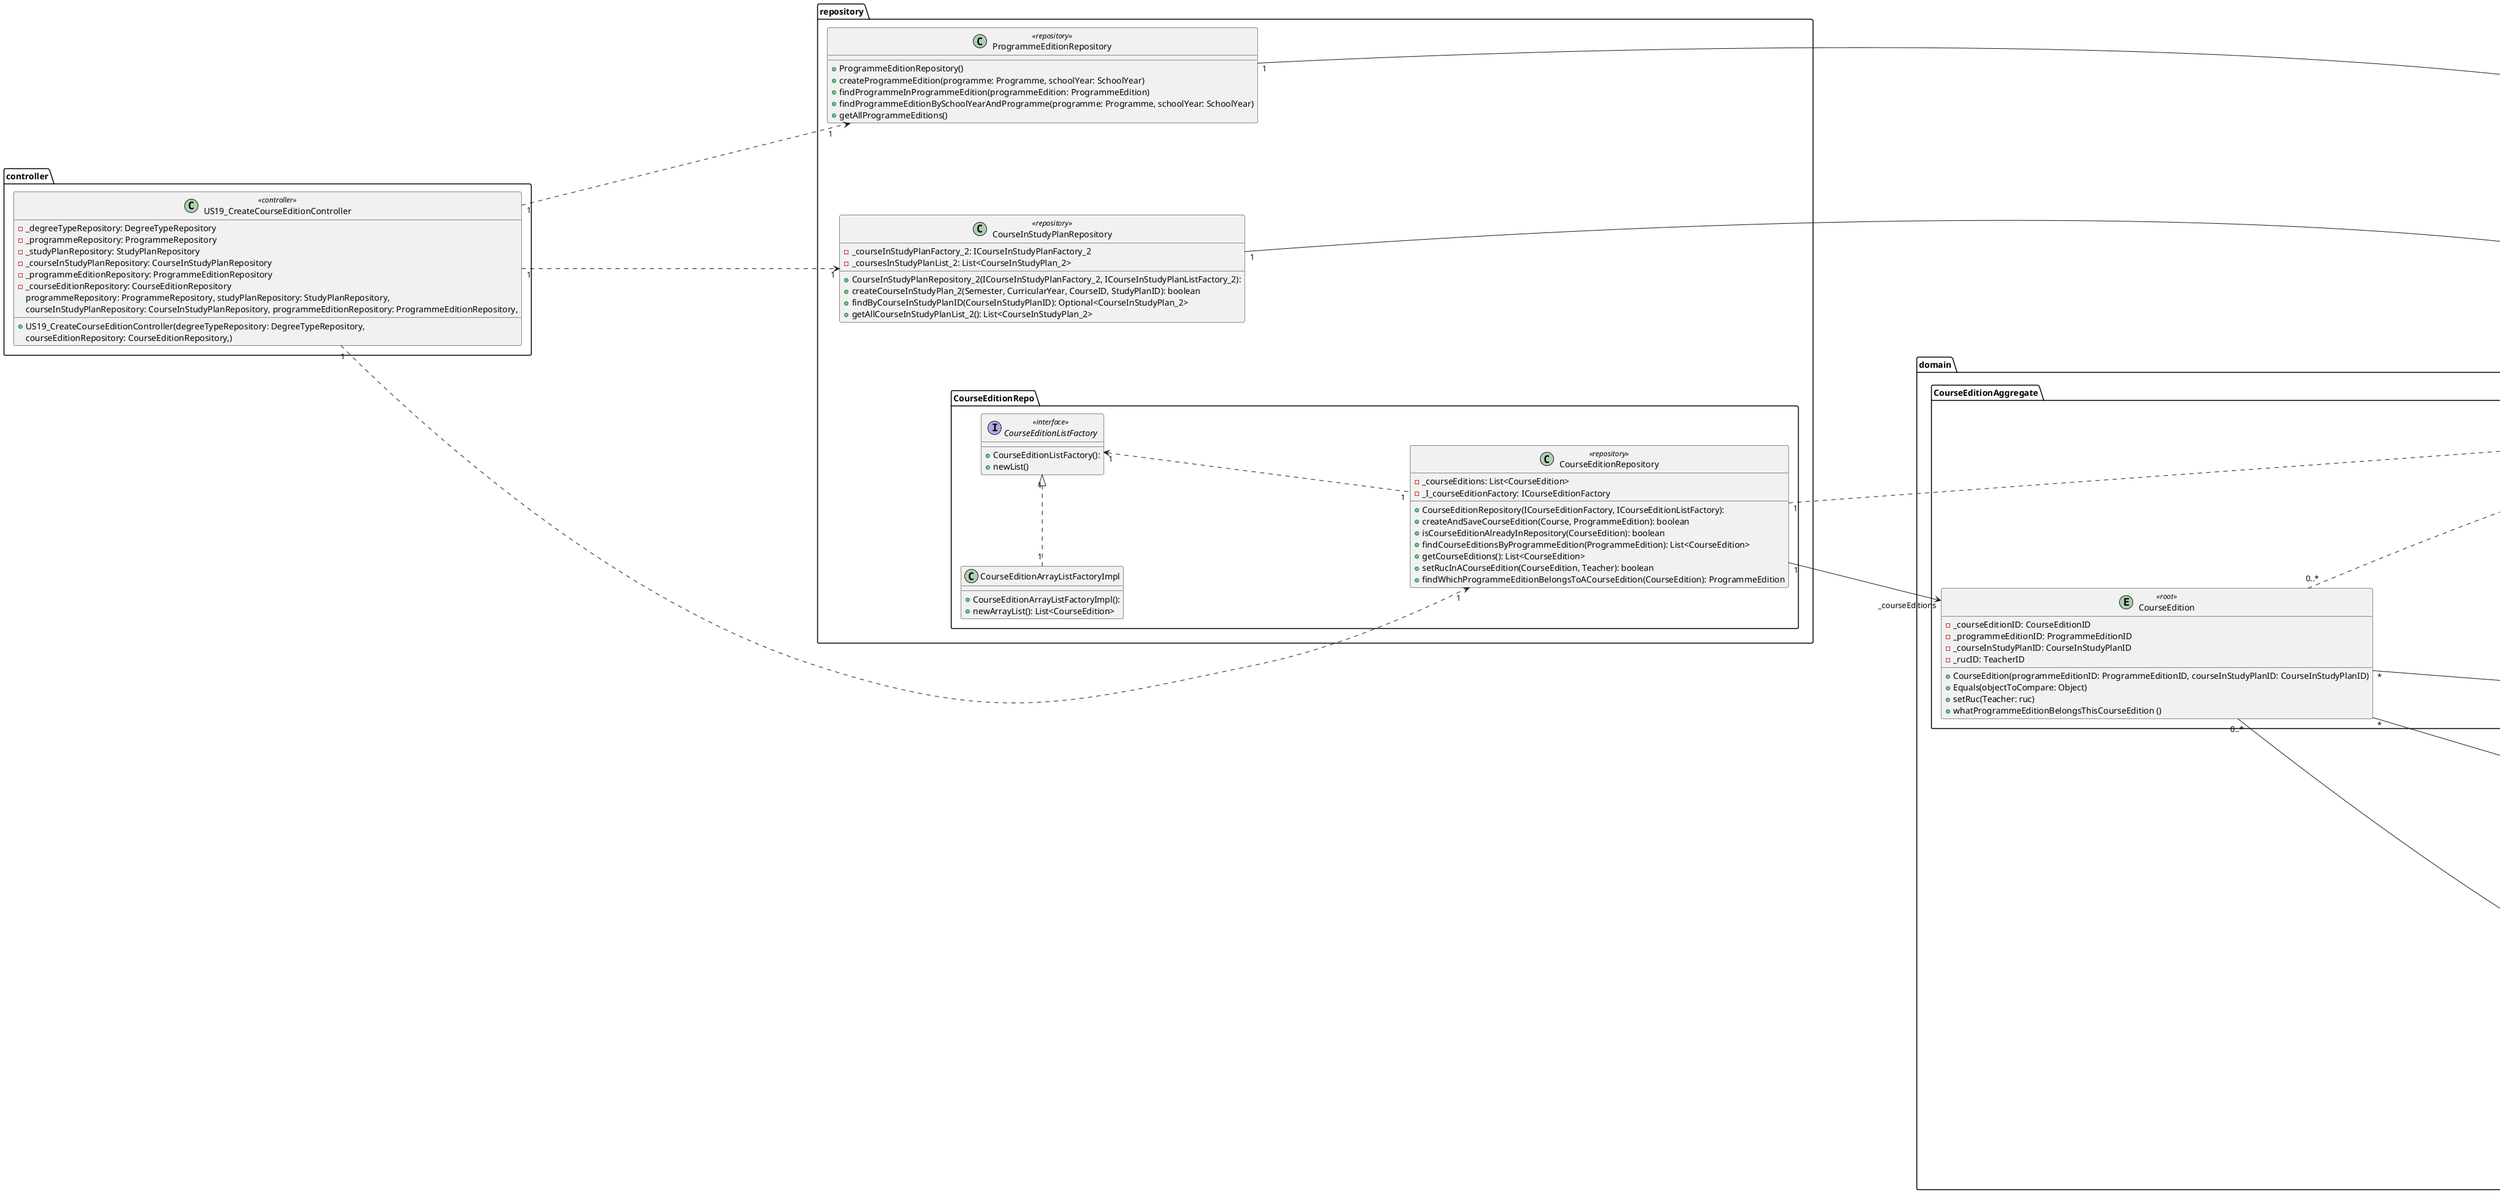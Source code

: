 @startuml
skinparam ranksep 250
skinparam nodesep 150
left to right direction
'skinparam linetype ortho

package controller{
class US19_CreateCourseEditionController <<controller>> {
    -_degreeTypeRepository: DegreeTypeRepository
    -_programmeRepository: ProgrammeRepository
    -_studyPlanRepository: StudyPlanRepository
    -_courseInStudyPlanRepository: CourseInStudyPlanRepository
    -_programmeEditionRepository: ProgrammeEditionRepository
    -_courseEditionRepository: CourseEditionRepository
    +US19_CreateCourseEditionController(degreeTypeRepository: DegreeTypeRepository,
    programmeRepository: ProgrammeRepository, studyPlanRepository: StudyPlanRepository,
    courseInStudyPlanRepository: CourseInStudyPlanRepository, programmeEditionRepository: ProgrammeEditionRepository,
    courseEditionRepository: CourseEditionRepository,)
}
}
package repository{
package CourseEditionRepo{
class CourseEditionRepository <<repository>> {
  + CourseEditionRepository(ICourseEditionFactory, ICourseEditionListFactory):
  - _courseEditions: List<CourseEdition>
  - _I_courseEditionFactory: ICourseEditionFactory
  + createAndSaveCourseEdition(Course, ProgrammeEdition): boolean
  + isCourseEditionAlreadyInRepository(CourseEdition): boolean
  + findCourseEditionsByProgrammeEdition(ProgrammeEdition): List<CourseEdition>
  + getCourseEditions(): List<CourseEdition>
  + setRucInACourseEdition(CourseEdition, Teacher): boolean
  + findWhichProgrammeEditionBelongsToACourseEdition(CourseEdition): ProgrammeEdition
}
interface CourseEditionListFactory <<interface>> {
      + CourseEditionListFactory():
      + newList()
}

class CourseEditionArrayListFactoryImpl {
      + CourseEditionArrayListFactoryImpl():
      + newArrayList(): List<CourseEdition>
}
}
class CourseInStudyPlanRepository <<repository>> {
      + CourseInStudyPlanRepository_2(ICourseInStudyPlanFactory_2, ICourseInStudyPlanListFactory_2):
      - _courseInStudyPlanFactory_2: ICourseInStudyPlanFactory_2
      - _coursesInStudyPlanList_2: List<CourseInStudyPlan_2>
      + createCourseInStudyPlan_2(Semester, CurricularYear, CourseID, StudyPlanID): boolean
      + findByCourseInStudyPlanID(CourseInStudyPlanID): Optional<CourseInStudyPlan_2>
      + getAllCourseInStudyPlanList_2(): List<CourseInStudyPlan_2>
}

class ProgrammeEditionRepository <<repository>>{
    +ProgrammeEditionRepository()
    +createProgrammeEdition(programme: Programme, schoolYear: SchoolYear)
    +findProgrammeInProgrammeEdition(programmeEdition: ProgrammeEdition)
    +findProgrammeEditionBySchoolYearAndProgramme(programme: Programme, schoolYear: SchoolYear)
    +getAllProgrammeEditions()
}
}
package domain {
package CourseInStudyPlanAggregate{
class CourseInStudyPlan <<root>>{
      + CourseInStudyPlan_2(Semester, CurricularYear, CourseID, StudyPlanID):
      - _semester: Semester
      - _courseID: CourseID
      - _curricularYear: CurricularYear
      - _studyPlanID: StudyPlanID
      - _courseInStudyPlanID: CourseInStudyPlanID
      + getCurricularYear(): CurricularYear
      + getSemester(): Semester
      + getStudyplanID(): StudyPlanID
      + getCourseID(): CourseID
      + getCourseInStudyPlanID(): CourseInStudyPlanID
      + equals(Object): boolean
}
class CourseInStudyPlanID <<Value Object>>{}
}

package ProgrammeEditionAggregate{
class ProgrammeEdition <<root>>{
  + ProgrammeEdition(Programme, SchoolYear):
  - _programme: Programme
  - _schoolYear: SchoolYear
  + findSchoolYearInProgrammeEdition(): SchoolYear
  + isCourseInProgrammeCourseListByProgrammeEdition(ProgrammeEdition, Course): boolean
  + equals(Object): boolean
  + isEditionAssociatedToDepartmentAndSchoolYear(Department, SchoolYear): boolean
  + findProgrammeInProgrammeEdition(): Programme
}
class ProgrammeEditionID <<Value Object>>{}
}
package CourseEditionAggregate{
entity CourseEdition <<root>> {
    -_courseEditionID: CourseEditionID
    -_programmeEditionID: ProgrammeEditionID
    -_courseInStudyPlanID: CourseInStudyPlanID
    -_rucID: TeacherID
    +CourseEdition(programmeEditionID: ProgrammeEditionID, courseInStudyPlanID: CourseInStudyPlanID)
    +Equals(objectToCompare: Object)
    +setRuc(Teacher: ruc)
    +whatProgrammeEditionBelongsThisCourseEdition ()
}
class CourseEditionID <<Value Object>>{}

interface ICourseEditionFactory <<interface>> {
    +createCourseEdition(programmeEditionID: ProgrammeEditionID, courseInStudyPlanID: CourseInStudyPlanID)
}

class CourseEditionFactoryImpl {
    +createCourseEdition(programmeEdition: ProgrammeEdition, course: Course)
}
}
}



CourseEditionFactoryImpl "1" .|> "1" ICourseEditionFactory
CourseEditionArrayListFactoryImpl "1" .|> "1" CourseEditionListFactory
US19_CreateCourseEditionController "1" ..> "1" ProgrammeEditionRepository
US19_CreateCourseEditionController "1" ..> "1" CourseEditionRepository
US19_CreateCourseEditionController "1" ...> "1" CourseInStudyPlanRepository
CourseInStudyPlanRepository "1" -down-> "_coursesInStudyPlan" CourseInStudyPlan
ProgrammeEditionRepository "1" -down-> "_programmeEditions" ProgrammeEdition
CourseEditionRepository "1" .down.> "1" ICourseEditionFactory
CourseEditionRepository "1" --> "_courseEditions" CourseEdition


CourseEdition "*" --> "1" ProgrammeEditionID
CourseEdition "*" --> "1" CourseEditionID
ProgrammeEditionID "1" <-- "1" ProgrammeEdition
CourseEdition "0..*" --> "1" CourseInStudyPlanID
CourseInStudyPlanID "1" <-- "1" CourseInStudyPlan
CourseEdition "0..*" ..> "1" ICourseEditionFactory
CourseEditionListFactory "1" <.. "1" CourseEditionRepository

@enduml
